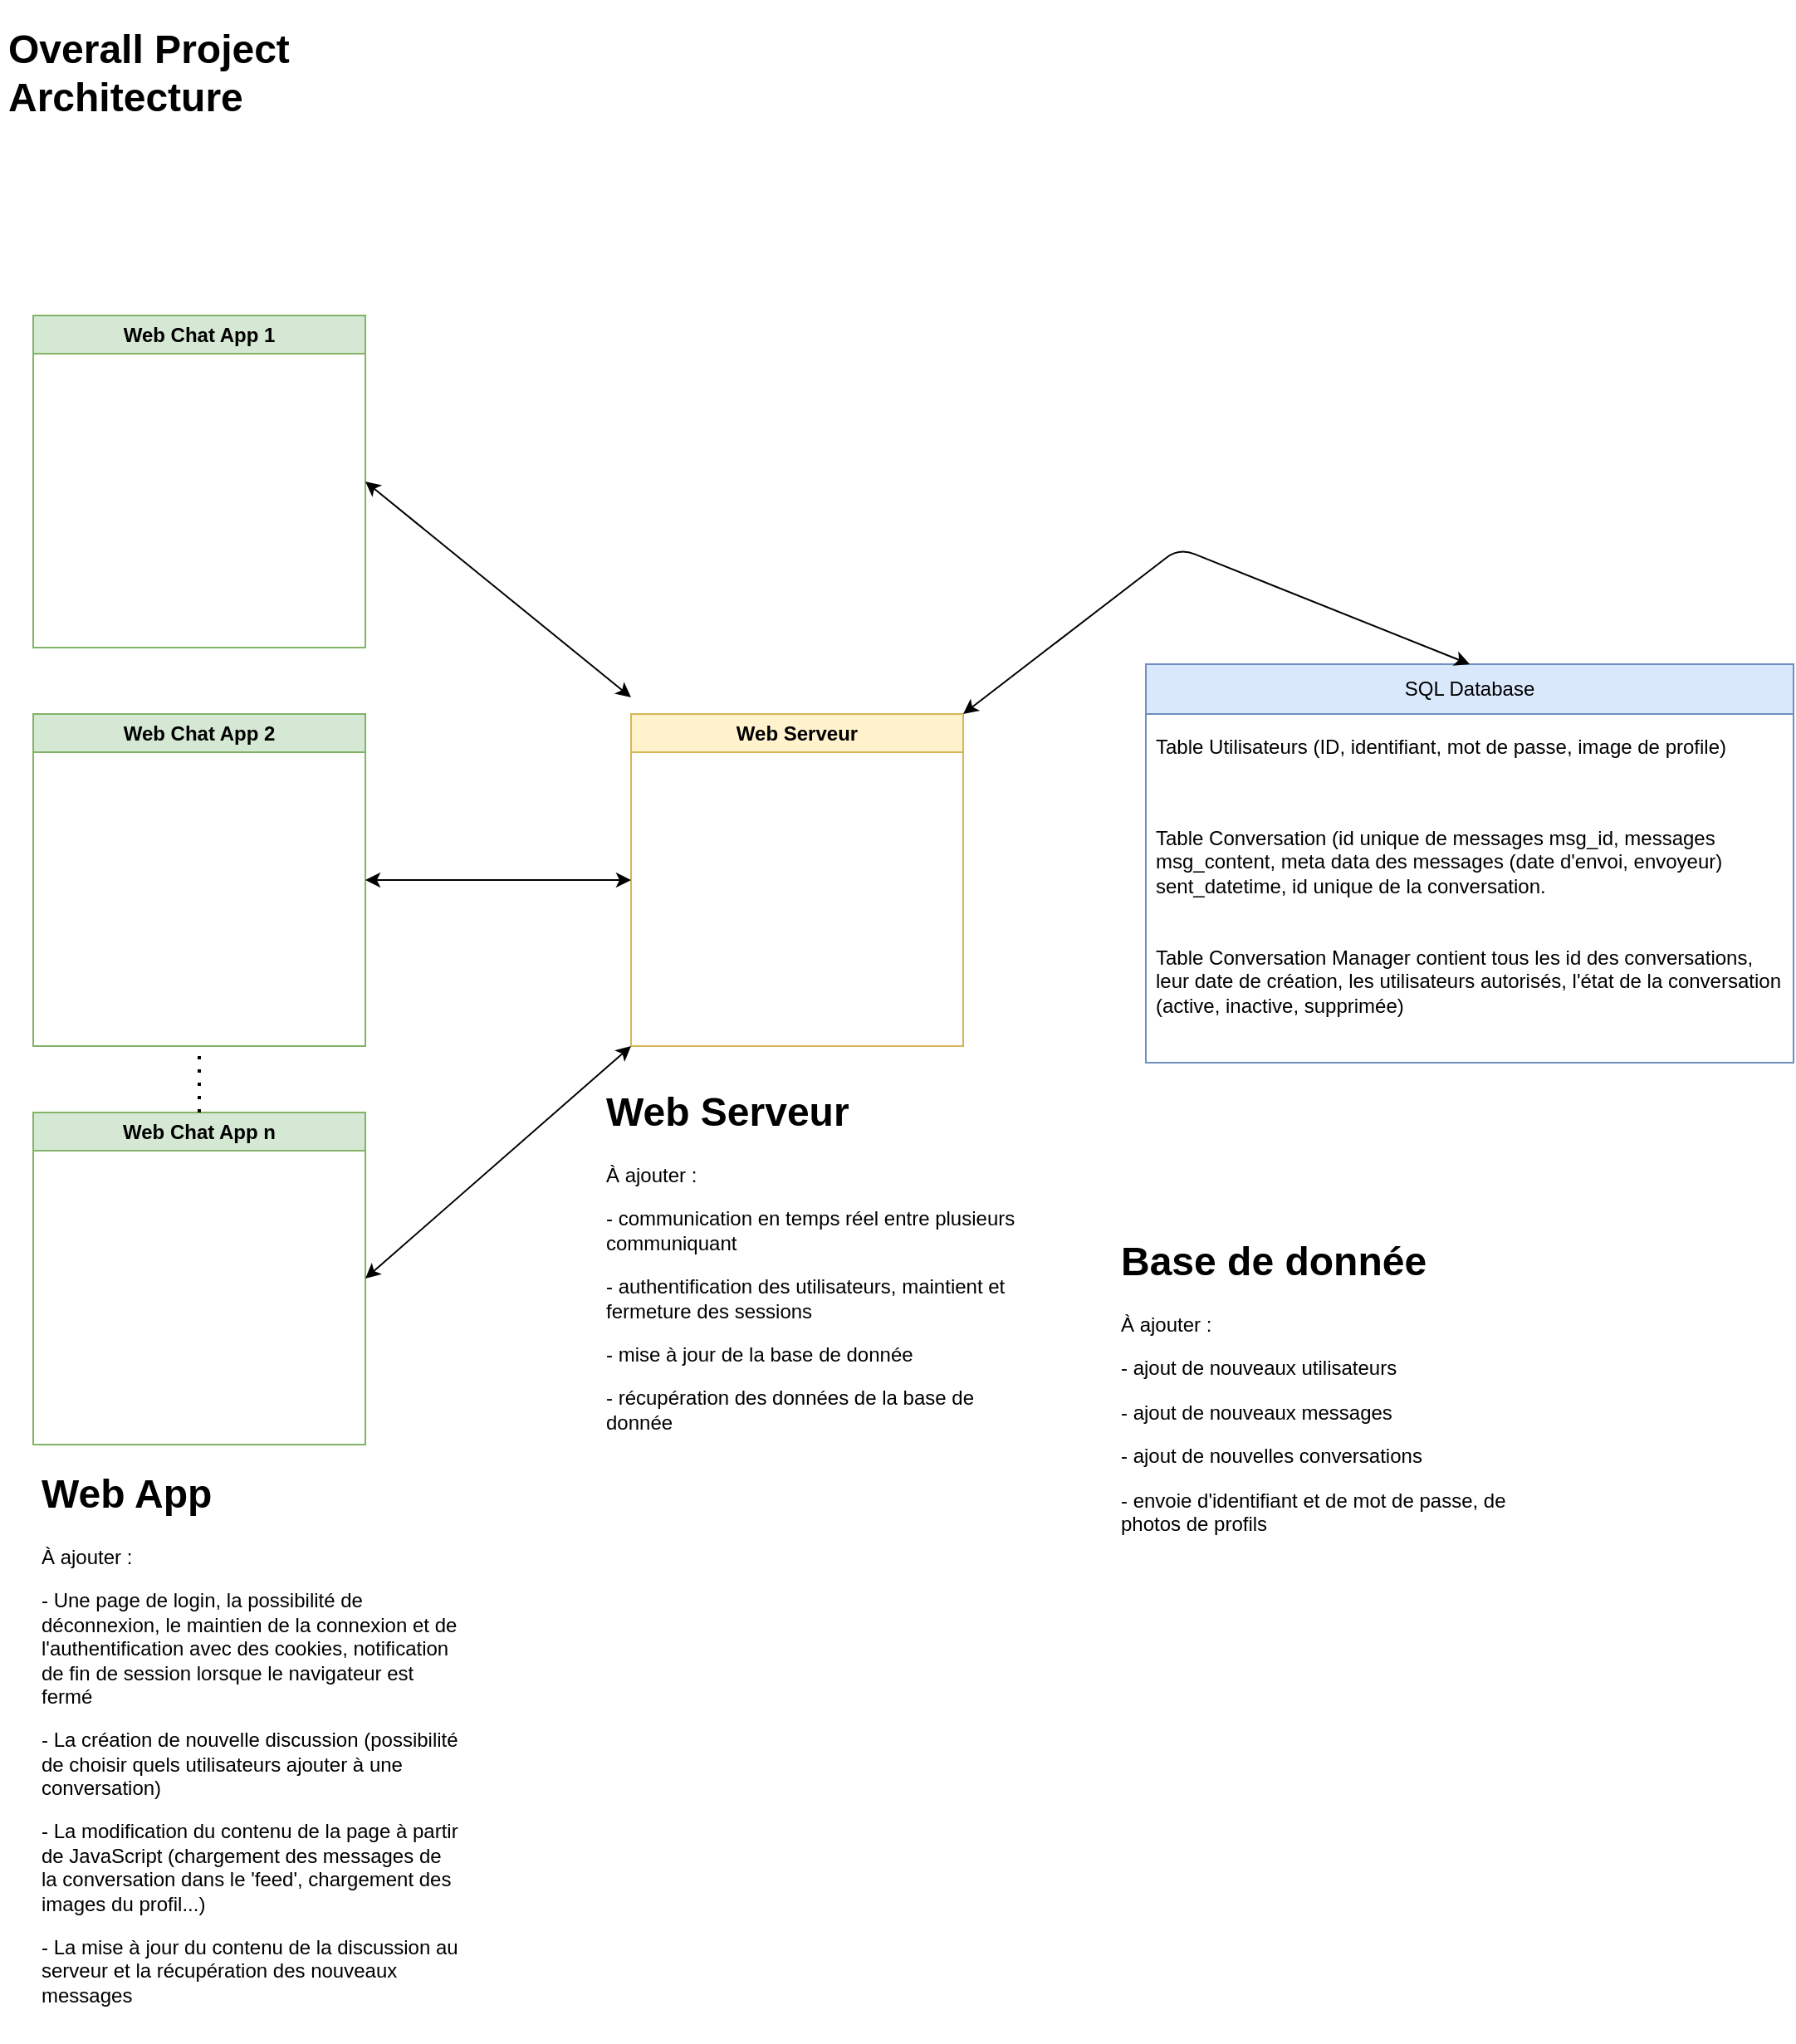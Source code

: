 <mxfile>
    <diagram id="zIuZ13QG05fj6iQ1Wx_n" name="Page-1">
        <mxGraphModel dx="1149" dy="465" grid="1" gridSize="10" guides="1" tooltips="1" connect="1" arrows="1" fold="1" page="1" pageScale="1" pageWidth="850" pageHeight="1100" math="0" shadow="0">
            <root>
                <mxCell id="0"/>
                <mxCell id="1" parent="0"/>
                <mxCell id="2" value="&lt;h1&gt;Overall Project Architecture&lt;br&gt;&lt;/h1&gt;" style="text;html=1;strokeColor=none;fillColor=none;spacing=5;spacingTop=-20;whiteSpace=wrap;overflow=hidden;rounded=0;" parent="1" vertex="1">
                    <mxGeometry x="20" y="20" width="190" height="80" as="geometry"/>
                </mxCell>
                <mxCell id="3" value="Web Chat App 1" style="swimlane;whiteSpace=wrap;html=1;fillColor=#d5e8d4;strokeColor=#82b366;" parent="1" vertex="1">
                    <mxGeometry x="40" y="200" width="200" height="200" as="geometry"/>
                </mxCell>
                <mxCell id="4" value="Web Chat App 2" style="swimlane;whiteSpace=wrap;html=1;fillColor=#d5e8d4;strokeColor=#82b366;" parent="1" vertex="1">
                    <mxGeometry x="40" y="440" width="200" height="200" as="geometry"/>
                </mxCell>
                <mxCell id="5" value="Web Chat App n" style="swimlane;whiteSpace=wrap;html=1;fillColor=#d5e8d4;strokeColor=#82b366;" parent="1" vertex="1">
                    <mxGeometry x="40" y="680" width="200" height="200" as="geometry"/>
                </mxCell>
                <mxCell id="10" value="Web Serveur" style="swimlane;horizontal=0;whiteSpace=wrap;html=1;rotation=90;fillColor=#fff2cc;strokeColor=#d6b656;" parent="1" vertex="1">
                    <mxGeometry x="400" y="440" width="200" height="200" as="geometry"/>
                </mxCell>
                <mxCell id="11" value="SQL Database" style="swimlane;fontStyle=0;childLayout=stackLayout;horizontal=1;startSize=30;horizontalStack=0;resizeParent=1;resizeParentMax=0;resizeLast=0;collapsible=1;marginBottom=0;whiteSpace=wrap;html=1;fillColor=#dae8fc;strokeColor=#6c8ebf;" parent="1" vertex="1">
                    <mxGeometry x="710" y="410" width="390" height="240" as="geometry"/>
                </mxCell>
                <mxCell id="12" value="Table Utilisateurs (ID, identifiant, mot de passe, image de profile)" style="text;strokeColor=none;fillColor=none;align=left;verticalAlign=middle;spacingLeft=4;spacingRight=4;overflow=hidden;points=[[0,0.5],[1,0.5]];portConstraint=eastwest;rotatable=0;whiteSpace=wrap;html=1;" parent="11" vertex="1">
                    <mxGeometry y="30" width="390" height="40" as="geometry"/>
                </mxCell>
                <mxCell id="13" value="Table Conversation (id unique de messages msg_id, messages msg_content, meta data des messages (date d'envoi, envoyeur) sent_datetime, id unique de la conversation.&lt;br&gt;&lt;br&gt;&lt;br&gt;Table Conversation Manager contient tous les id des conversations, leur date de création, les utilisateurs autorisés, l'état de la conversation (active, inactive, supprimée)" style="text;strokeColor=none;fillColor=none;align=left;verticalAlign=middle;spacingLeft=4;spacingRight=4;overflow=hidden;points=[[0,0.5],[1,0.5]];portConstraint=eastwest;rotatable=0;whiteSpace=wrap;html=1;" parent="11" vertex="1">
                    <mxGeometry y="70" width="390" height="170" as="geometry"/>
                </mxCell>
                <mxCell id="15" value="" style="endArrow=classic;startArrow=classic;html=1;entryX=1;entryY=0.5;entryDx=0;entryDy=0;" parent="1" target="3" edge="1">
                    <mxGeometry width="50" height="50" relative="1" as="geometry">
                        <mxPoint x="400" y="430" as="sourcePoint"/>
                        <mxPoint x="450" y="380" as="targetPoint"/>
                    </mxGeometry>
                </mxCell>
                <mxCell id="17" value="" style="endArrow=classic;startArrow=classic;html=1;entryX=1;entryY=0.5;entryDx=0;entryDy=0;exitX=0.5;exitY=1;exitDx=0;exitDy=0;" parent="1" source="10" target="4" edge="1">
                    <mxGeometry width="50" height="50" relative="1" as="geometry">
                        <mxPoint x="400" y="430" as="sourcePoint"/>
                        <mxPoint x="450" y="380" as="targetPoint"/>
                    </mxGeometry>
                </mxCell>
                <mxCell id="18" value="" style="endArrow=classic;startArrow=classic;html=1;entryX=1;entryY=0.5;entryDx=0;entryDy=0;exitX=1;exitY=1;exitDx=0;exitDy=0;" parent="1" source="10" target="5" edge="1">
                    <mxGeometry width="50" height="50" relative="1" as="geometry">
                        <mxPoint x="400" y="430" as="sourcePoint"/>
                        <mxPoint x="450" y="380" as="targetPoint"/>
                    </mxGeometry>
                </mxCell>
                <mxCell id="20" value="&lt;h1&gt;Web App&lt;/h1&gt;&lt;p&gt;À ajouter :&lt;/p&gt;&lt;p&gt;- Une page de login, la possibilité de déconnexion, le maintien de la connexion et de l'authentification avec des cookies, notification de fin de session lorsque le navigateur est fermé&lt;/p&gt;&lt;p&gt;- La création de nouvelle discussion (possibilité de choisir quels utilisateurs ajouter à une conversation)&lt;/p&gt;&lt;p&gt;- La modification du contenu de la page à partir de JavaScript (chargement des messages de la conversation dans le 'feed', chargement des images du profil...)&lt;/p&gt;&lt;p&gt;- La mise à jour du contenu de la discussion au serveur et la récupération des nouveaux messages&amp;nbsp;&lt;/p&gt;" style="text;html=1;strokeColor=none;fillColor=none;spacing=5;spacingTop=-20;whiteSpace=wrap;overflow=hidden;rounded=0;" parent="1" vertex="1">
                    <mxGeometry x="40" y="890" width="260" height="350" as="geometry"/>
                </mxCell>
                <mxCell id="24" value="" style="endArrow=classic;startArrow=classic;html=1;exitX=0.5;exitY=0;exitDx=0;exitDy=0;entryX=0;entryY=0;entryDx=0;entryDy=0;" parent="1" source="11" target="10" edge="1">
                    <mxGeometry width="50" height="50" relative="1" as="geometry">
                        <mxPoint x="400" y="700" as="sourcePoint"/>
                        <mxPoint x="450" y="650" as="targetPoint"/>
                        <Array as="points">
                            <mxPoint x="730" y="340"/>
                        </Array>
                    </mxGeometry>
                </mxCell>
                <mxCell id="25" value="&lt;h1&gt;Web Serveur&lt;/h1&gt;&lt;p&gt;À ajouter :&lt;/p&gt;&lt;p&gt;- communication en temps réel entre plusieurs communiquant&lt;/p&gt;&lt;p&gt;- authentification des utilisateurs, maintient et fermeture des sessions&lt;/p&gt;&lt;p&gt;- mise à jour de la base de donnée&lt;/p&gt;&lt;p&gt;- récupération des données de la base de donnée&lt;/p&gt;" style="text;html=1;strokeColor=none;fillColor=none;spacing=5;spacingTop=-20;whiteSpace=wrap;overflow=hidden;rounded=0;" parent="1" vertex="1">
                    <mxGeometry x="380" y="660" width="260" height="240" as="geometry"/>
                </mxCell>
                <mxCell id="26" value="&lt;h1&gt;Base de donnée&lt;/h1&gt;&lt;p&gt;À ajouter :&lt;/p&gt;&lt;p&gt;- ajout de nouveaux utilisateurs&amp;nbsp;&lt;/p&gt;&lt;p&gt;- ajout de nouveaux messages&lt;/p&gt;&lt;p&gt;- ajout de nouvelles conversations&lt;/p&gt;&lt;p&gt;- envoie d'identifiant et de mot de passe, de photos de profils&lt;/p&gt;" style="text;html=1;strokeColor=none;fillColor=none;spacing=5;spacingTop=-20;whiteSpace=wrap;overflow=hidden;rounded=0;" parent="1" vertex="1">
                    <mxGeometry x="690" y="750" width="260" height="240" as="geometry"/>
                </mxCell>
                <mxCell id="27" value="" style="endArrow=none;dashed=1;html=1;dashPattern=1 3;strokeWidth=2;entryX=0.5;entryY=1;entryDx=0;entryDy=0;exitX=0.5;exitY=0;exitDx=0;exitDy=0;" parent="1" source="5" target="4" edge="1">
                    <mxGeometry width="50" height="50" relative="1" as="geometry">
                        <mxPoint x="120" y="590" as="sourcePoint"/>
                        <mxPoint x="150" y="560" as="targetPoint"/>
                    </mxGeometry>
                </mxCell>
            </root>
        </mxGraphModel>
    </diagram>
</mxfile>